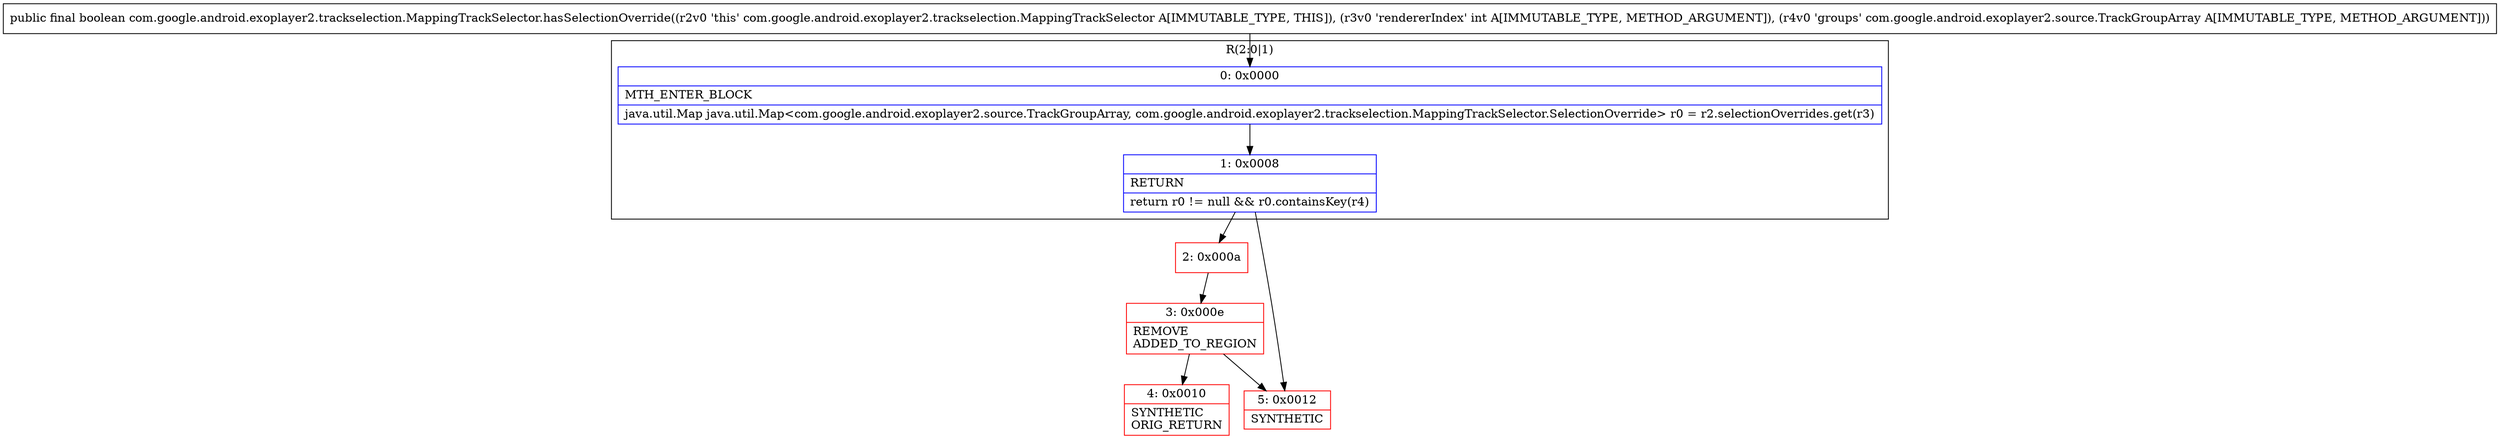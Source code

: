 digraph "CFG forcom.google.android.exoplayer2.trackselection.MappingTrackSelector.hasSelectionOverride(ILcom\/google\/android\/exoplayer2\/source\/TrackGroupArray;)Z" {
subgraph cluster_Region_1010029056 {
label = "R(2:0|1)";
node [shape=record,color=blue];
Node_0 [shape=record,label="{0\:\ 0x0000|MTH_ENTER_BLOCK\l|java.util.Map java.util.Map\<com.google.android.exoplayer2.source.TrackGroupArray, com.google.android.exoplayer2.trackselection.MappingTrackSelector.SelectionOverride\> r0 = r2.selectionOverrides.get(r3)\l}"];
Node_1 [shape=record,label="{1\:\ 0x0008|RETURN\l|return r0 != null && r0.containsKey(r4)\l}"];
}
Node_2 [shape=record,color=red,label="{2\:\ 0x000a}"];
Node_3 [shape=record,color=red,label="{3\:\ 0x000e|REMOVE\lADDED_TO_REGION\l}"];
Node_4 [shape=record,color=red,label="{4\:\ 0x0010|SYNTHETIC\lORIG_RETURN\l}"];
Node_5 [shape=record,color=red,label="{5\:\ 0x0012|SYNTHETIC\l}"];
MethodNode[shape=record,label="{public final boolean com.google.android.exoplayer2.trackselection.MappingTrackSelector.hasSelectionOverride((r2v0 'this' com.google.android.exoplayer2.trackselection.MappingTrackSelector A[IMMUTABLE_TYPE, THIS]), (r3v0 'rendererIndex' int A[IMMUTABLE_TYPE, METHOD_ARGUMENT]), (r4v0 'groups' com.google.android.exoplayer2.source.TrackGroupArray A[IMMUTABLE_TYPE, METHOD_ARGUMENT])) }"];
MethodNode -> Node_0;
Node_0 -> Node_1;
Node_1 -> Node_2;
Node_1 -> Node_5;
Node_2 -> Node_3;
Node_3 -> Node_4;
Node_3 -> Node_5;
}

